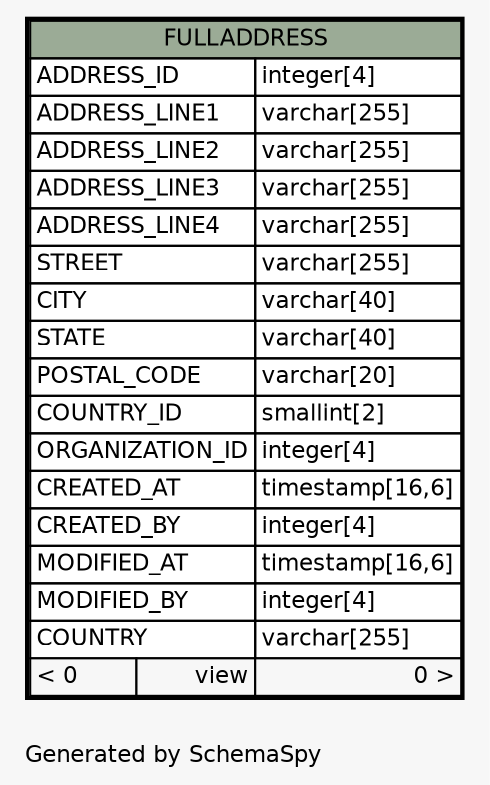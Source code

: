 // dot 2.38.0 on Windows 10 10.0
// SchemaSpy rev Unknown
digraph "oneDegreeRelationshipsDiagram" {
  graph [
    rankdir="RL"
    bgcolor="#f7f7f7"
    label="\nGenerated by SchemaSpy"
    labeljust="l"
    nodesep="0.18"
    ranksep="0.46"
    fontname="Helvetica"
    fontsize="11"
  ];
  node [
    fontname="Helvetica"
    fontsize="11"
    shape="plaintext"
  ];
  edge [
    arrowsize="0.8"
  ];
  "FULLADDRESS" [
    label=<
    <TABLE BORDER="2" CELLBORDER="1" CELLSPACING="0" BGCOLOR="#ffffff">
      <TR><TD COLSPAN="3" BGCOLOR="#9bab96" ALIGN="CENTER">FULLADDRESS</TD></TR>
      <TR><TD PORT="ADDRESS_ID" COLSPAN="2" ALIGN="LEFT">ADDRESS_ID</TD><TD PORT="ADDRESS_ID.type" ALIGN="LEFT">integer[4]</TD></TR>
      <TR><TD PORT="ADDRESS_LINE1" COLSPAN="2" ALIGN="LEFT">ADDRESS_LINE1</TD><TD PORT="ADDRESS_LINE1.type" ALIGN="LEFT">varchar[255]</TD></TR>
      <TR><TD PORT="ADDRESS_LINE2" COLSPAN="2" ALIGN="LEFT">ADDRESS_LINE2</TD><TD PORT="ADDRESS_LINE2.type" ALIGN="LEFT">varchar[255]</TD></TR>
      <TR><TD PORT="ADDRESS_LINE3" COLSPAN="2" ALIGN="LEFT">ADDRESS_LINE3</TD><TD PORT="ADDRESS_LINE3.type" ALIGN="LEFT">varchar[255]</TD></TR>
      <TR><TD PORT="ADDRESS_LINE4" COLSPAN="2" ALIGN="LEFT">ADDRESS_LINE4</TD><TD PORT="ADDRESS_LINE4.type" ALIGN="LEFT">varchar[255]</TD></TR>
      <TR><TD PORT="STREET" COLSPAN="2" ALIGN="LEFT">STREET</TD><TD PORT="STREET.type" ALIGN="LEFT">varchar[255]</TD></TR>
      <TR><TD PORT="CITY" COLSPAN="2" ALIGN="LEFT">CITY</TD><TD PORT="CITY.type" ALIGN="LEFT">varchar[40]</TD></TR>
      <TR><TD PORT="STATE" COLSPAN="2" ALIGN="LEFT">STATE</TD><TD PORT="STATE.type" ALIGN="LEFT">varchar[40]</TD></TR>
      <TR><TD PORT="POSTAL_CODE" COLSPAN="2" ALIGN="LEFT">POSTAL_CODE</TD><TD PORT="POSTAL_CODE.type" ALIGN="LEFT">varchar[20]</TD></TR>
      <TR><TD PORT="COUNTRY_ID" COLSPAN="2" ALIGN="LEFT">COUNTRY_ID</TD><TD PORT="COUNTRY_ID.type" ALIGN="LEFT">smallint[2]</TD></TR>
      <TR><TD PORT="ORGANIZATION_ID" COLSPAN="2" ALIGN="LEFT">ORGANIZATION_ID</TD><TD PORT="ORGANIZATION_ID.type" ALIGN="LEFT">integer[4]</TD></TR>
      <TR><TD PORT="CREATED_AT" COLSPAN="2" ALIGN="LEFT">CREATED_AT</TD><TD PORT="CREATED_AT.type" ALIGN="LEFT">timestamp[16,6]</TD></TR>
      <TR><TD PORT="CREATED_BY" COLSPAN="2" ALIGN="LEFT">CREATED_BY</TD><TD PORT="CREATED_BY.type" ALIGN="LEFT">integer[4]</TD></TR>
      <TR><TD PORT="MODIFIED_AT" COLSPAN="2" ALIGN="LEFT">MODIFIED_AT</TD><TD PORT="MODIFIED_AT.type" ALIGN="LEFT">timestamp[16,6]</TD></TR>
      <TR><TD PORT="MODIFIED_BY" COLSPAN="2" ALIGN="LEFT">MODIFIED_BY</TD><TD PORT="MODIFIED_BY.type" ALIGN="LEFT">integer[4]</TD></TR>
      <TR><TD PORT="COUNTRY" COLSPAN="2" ALIGN="LEFT">COUNTRY</TD><TD PORT="COUNTRY.type" ALIGN="LEFT">varchar[255]</TD></TR>
      <TR><TD ALIGN="LEFT" BGCOLOR="#f7f7f7">&lt; 0</TD><TD ALIGN="RIGHT" BGCOLOR="#f7f7f7">view</TD><TD ALIGN="RIGHT" BGCOLOR="#f7f7f7">0 &gt;</TD></TR>
    </TABLE>>
    URL="FULLADDRESS.html"
    tooltip="FULLADDRESS"
  ];
}
